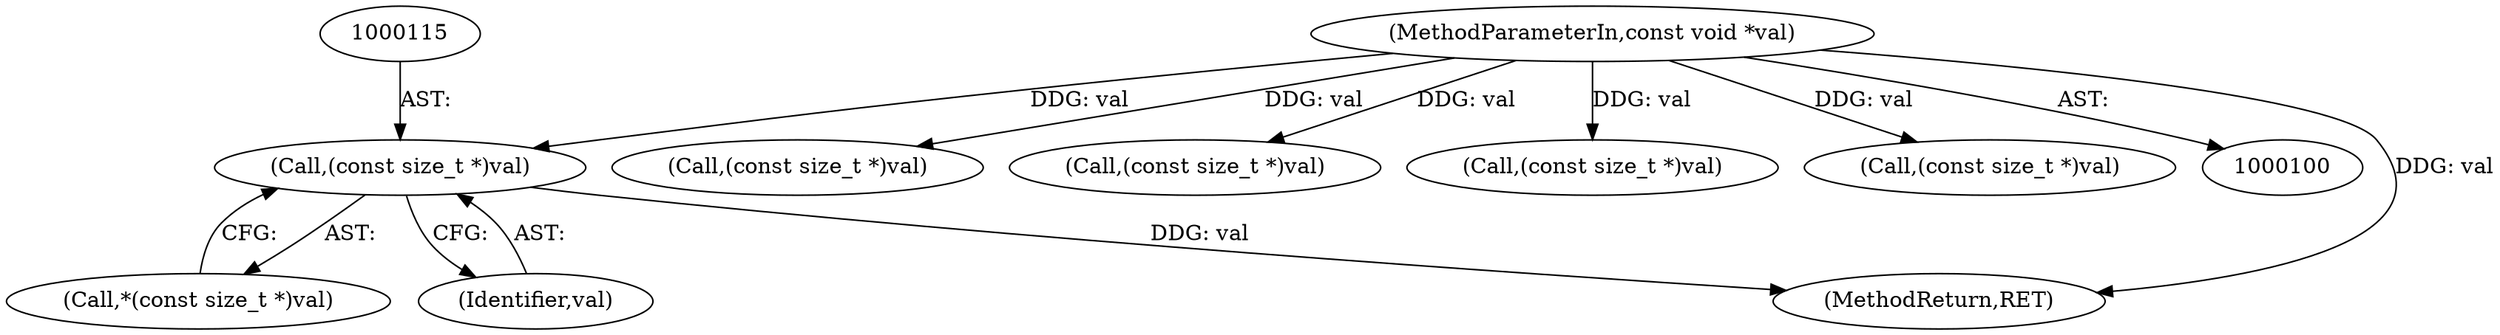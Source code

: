 digraph "0_file_ce90e05774dd77d86cfc8dfa6da57b32816841c4_1@pointer" {
"1000114" [label="(Call,(const size_t *)val)"];
"1000103" [label="(MethodParameterIn,const void *val)"];
"1000170" [label="(MethodReturn,RET)"];
"1000113" [label="(Call,*(const size_t *)val)"];
"1000103" [label="(MethodParameterIn,const void *val)"];
"1000125" [label="(Call,(const size_t *)val)"];
"1000147" [label="(Call,(const size_t *)val)"];
"1000158" [label="(Call,(const size_t *)val)"];
"1000136" [label="(Call,(const size_t *)val)"];
"1000114" [label="(Call,(const size_t *)val)"];
"1000116" [label="(Identifier,val)"];
"1000114" -> "1000113"  [label="AST: "];
"1000114" -> "1000116"  [label="CFG: "];
"1000115" -> "1000114"  [label="AST: "];
"1000116" -> "1000114"  [label="AST: "];
"1000113" -> "1000114"  [label="CFG: "];
"1000114" -> "1000170"  [label="DDG: val"];
"1000103" -> "1000114"  [label="DDG: val"];
"1000103" -> "1000100"  [label="AST: "];
"1000103" -> "1000170"  [label="DDG: val"];
"1000103" -> "1000125"  [label="DDG: val"];
"1000103" -> "1000136"  [label="DDG: val"];
"1000103" -> "1000147"  [label="DDG: val"];
"1000103" -> "1000158"  [label="DDG: val"];
}
